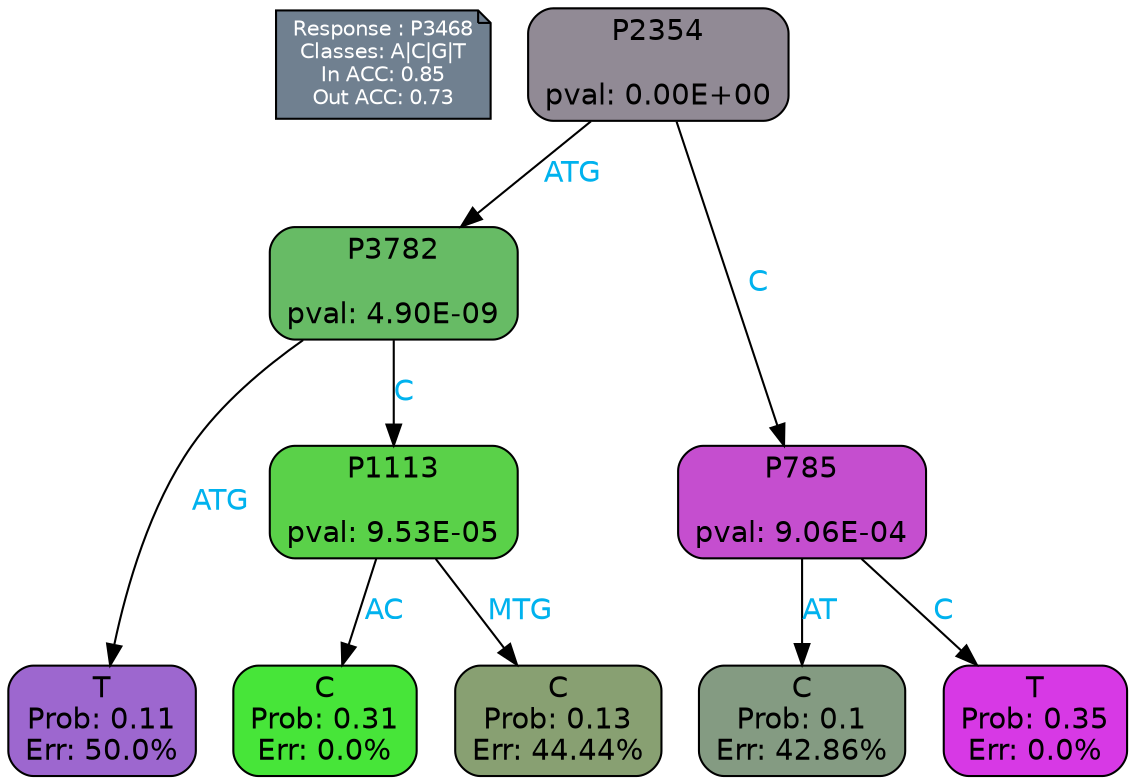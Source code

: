 digraph Tree {
node [shape=box, style="filled, rounded", color="black", fontname=helvetica] ;
graph [ranksep=equally, splines=polylines, bgcolor=transparent, dpi=600] ;
edge [fontname=helvetica] ;
LEGEND [label="Response : P3468
Classes: A|C|G|T
In ACC: 0.85
Out ACC: 0.73
",shape=note,align=left,style=filled,fillcolor="slategray",fontcolor="white",fontsize=10];1 [label="P2354

pval: 0.00E+00", fillcolor="#918a95"] ;
2 [label="P3782

pval: 4.90E-09", fillcolor="#67bb65"] ;
3 [label="T
Prob: 0.11
Err: 50.0%", fillcolor="#9d67cf"] ;
4 [label="P1113

pval: 9.53E-05", fillcolor="#5ad149"] ;
5 [label="C
Prob: 0.31
Err: 0.0%", fillcolor="#47e539"] ;
6 [label="C
Prob: 0.13
Err: 44.44%", fillcolor="#88a072"] ;
7 [label="P785

pval: 9.06E-04", fillcolor="#c54ecf"] ;
8 [label="C
Prob: 0.1
Err: 42.86%", fillcolor="#849b82"] ;
9 [label="T
Prob: 0.35
Err: 0.0%", fillcolor="#d739e5"] ;
1 -> 2 [label="ATG",fontcolor=deepskyblue2] ;
1 -> 7 [label="C",fontcolor=deepskyblue2] ;
2 -> 3 [label="ATG",fontcolor=deepskyblue2] ;
2 -> 4 [label="C",fontcolor=deepskyblue2] ;
4 -> 5 [label="AC",fontcolor=deepskyblue2] ;
4 -> 6 [label="MTG",fontcolor=deepskyblue2] ;
7 -> 8 [label="AT",fontcolor=deepskyblue2] ;
7 -> 9 [label="C",fontcolor=deepskyblue2] ;
{rank = same; 3;5;6;8;9;}{rank = same; LEGEND;1;}}
